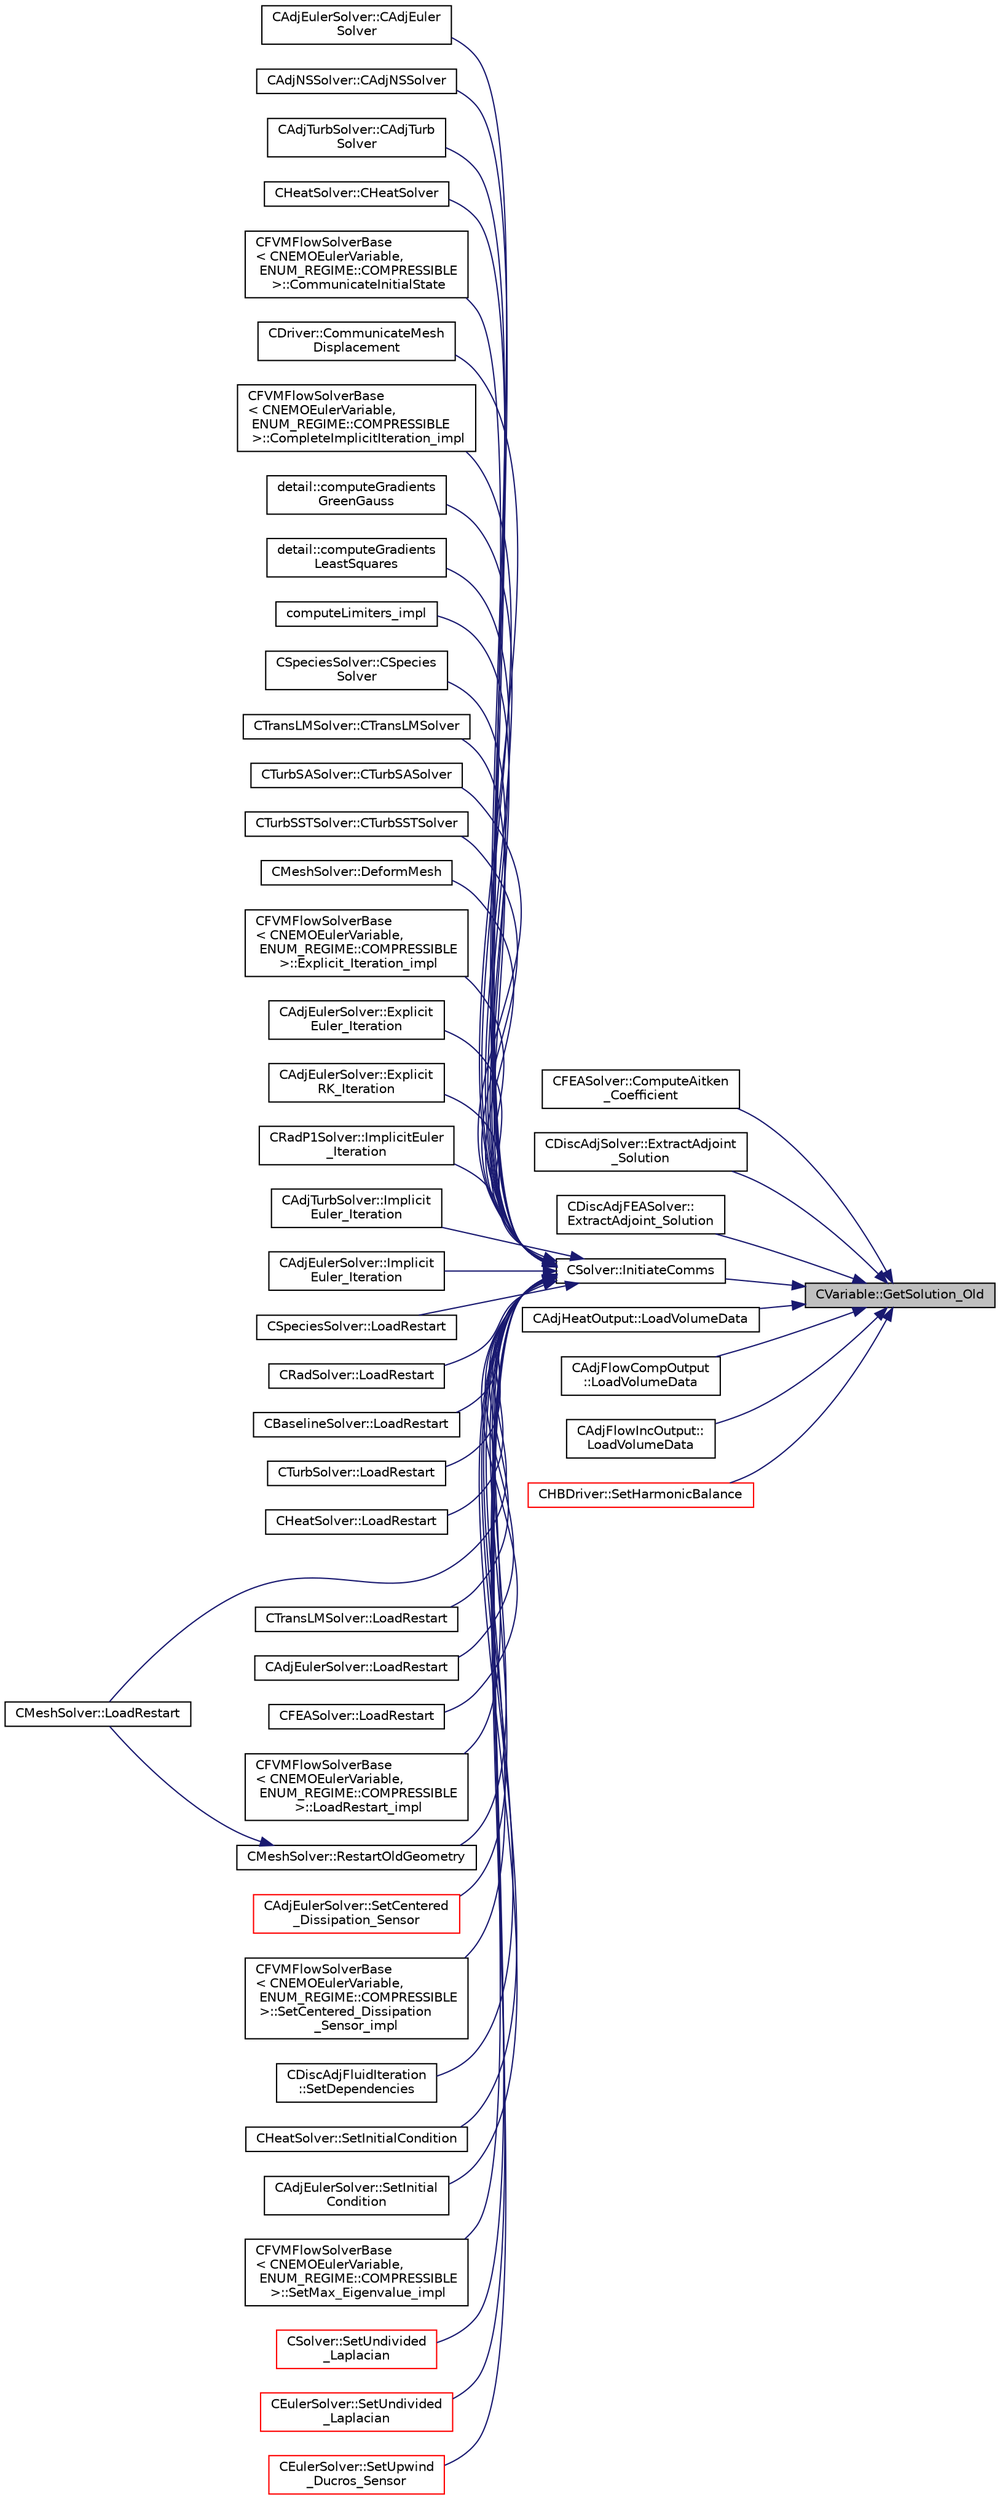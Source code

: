 digraph "CVariable::GetSolution_Old"
{
 // LATEX_PDF_SIZE
  edge [fontname="Helvetica",fontsize="10",labelfontname="Helvetica",labelfontsize="10"];
  node [fontname="Helvetica",fontsize="10",shape=record];
  rankdir="RL";
  Node1 [label="CVariable::GetSolution_Old",height=0.2,width=0.4,color="black", fillcolor="grey75", style="filled", fontcolor="black",tooltip="Get the old solution of the problem (Runge-Kutta method)"];
  Node1 -> Node2 [dir="back",color="midnightblue",fontsize="10",style="solid",fontname="Helvetica"];
  Node2 [label="CFEASolver::ComputeAitken\l_Coefficient",height=0.2,width=0.4,color="black", fillcolor="white", style="filled",URL="$classCFEASolver.html#a156f56cb6deb953168b9d1492d3863a6",tooltip="Computation of Aitken's coefficient."];
  Node1 -> Node3 [dir="back",color="midnightblue",fontsize="10",style="solid",fontname="Helvetica"];
  Node3 [label="CDiscAdjSolver::ExtractAdjoint\l_Solution",height=0.2,width=0.4,color="black", fillcolor="white", style="filled",URL="$classCDiscAdjSolver.html#a197e13969a8007038486acaabc5902c8",tooltip="Sets the adjoint values of the input variables of the flow (+turb.) iteration after tape has been eva..."];
  Node1 -> Node4 [dir="back",color="midnightblue",fontsize="10",style="solid",fontname="Helvetica"];
  Node4 [label="CDiscAdjFEASolver::\lExtractAdjoint_Solution",height=0.2,width=0.4,color="black", fillcolor="white", style="filled",URL="$classCDiscAdjFEASolver.html#a04c82d7de659c5882a0898bd4e73cdc2",tooltip="Sets the adjoint values of the input variables of the flow (+turb.) iteration after tape has been eva..."];
  Node1 -> Node5 [dir="back",color="midnightblue",fontsize="10",style="solid",fontname="Helvetica"];
  Node5 [label="CSolver::InitiateComms",height=0.2,width=0.4,color="black", fillcolor="white", style="filled",URL="$classCSolver.html#a7c5c26e7f006b4bb7e93582d839cf09d",tooltip="Routine to load a solver quantity into the data structures for MPI point-to-point communication and t..."];
  Node5 -> Node6 [dir="back",color="midnightblue",fontsize="10",style="solid",fontname="Helvetica"];
  Node6 [label="CAdjEulerSolver::CAdjEuler\lSolver",height=0.2,width=0.4,color="black", fillcolor="white", style="filled",URL="$classCAdjEulerSolver.html#a0a739888df9436d4707665d152a7af1a",tooltip=" "];
  Node5 -> Node7 [dir="back",color="midnightblue",fontsize="10",style="solid",fontname="Helvetica"];
  Node7 [label="CAdjNSSolver::CAdjNSSolver",height=0.2,width=0.4,color="black", fillcolor="white", style="filled",URL="$classCAdjNSSolver.html#a323f1dc7c0b9fe00d1911eeeea365d46",tooltip=" "];
  Node5 -> Node8 [dir="back",color="midnightblue",fontsize="10",style="solid",fontname="Helvetica"];
  Node8 [label="CAdjTurbSolver::CAdjTurb\lSolver",height=0.2,width=0.4,color="black", fillcolor="white", style="filled",URL="$classCAdjTurbSolver.html#a621bdae0b081f25a67425cc037cd90a2",tooltip=" "];
  Node5 -> Node9 [dir="back",color="midnightblue",fontsize="10",style="solid",fontname="Helvetica"];
  Node9 [label="CHeatSolver::CHeatSolver",height=0.2,width=0.4,color="black", fillcolor="white", style="filled",URL="$classCHeatSolver.html#a89c9ece2b98a950e53f4ee9482968186",tooltip="Constructor of the class."];
  Node5 -> Node10 [dir="back",color="midnightblue",fontsize="10",style="solid",fontname="Helvetica"];
  Node10 [label="CFVMFlowSolverBase\l\< CNEMOEulerVariable,\l ENUM_REGIME::COMPRESSIBLE\l \>::CommunicateInitialState",height=0.2,width=0.4,color="black", fillcolor="white", style="filled",URL="$classCFVMFlowSolverBase.html#ae06b2ffc1a1010f31dcfea2c24dbf46a",tooltip="Communicate the initial solver state."];
  Node5 -> Node11 [dir="back",color="midnightblue",fontsize="10",style="solid",fontname="Helvetica"];
  Node11 [label="CDriver::CommunicateMesh\lDisplacement",height=0.2,width=0.4,color="black", fillcolor="white", style="filled",URL="$classCDriver.html#ab7774dbeec50826a830714585aa45740",tooltip="Communicate the boundary mesh displacements in a python call."];
  Node5 -> Node12 [dir="back",color="midnightblue",fontsize="10",style="solid",fontname="Helvetica"];
  Node12 [label="CFVMFlowSolverBase\l\< CNEMOEulerVariable,\l ENUM_REGIME::COMPRESSIBLE\l \>::CompleteImplicitIteration_impl",height=0.2,width=0.4,color="black", fillcolor="white", style="filled",URL="$classCFVMFlowSolverBase.html#a3eb0fbabf1ce42ccc0fe626473800e09",tooltip="Generic implementation to complete an implicit iteration, i.e. update the solution."];
  Node5 -> Node13 [dir="back",color="midnightblue",fontsize="10",style="solid",fontname="Helvetica"];
  Node13 [label="detail::computeGradients\lGreenGauss",height=0.2,width=0.4,color="black", fillcolor="white", style="filled",URL="$group__FvmAlgos.html#ga031dfb21c1777c986ae93d716ec4568b",tooltip="Compute the gradient of a field using the Green-Gauss theorem."];
  Node5 -> Node14 [dir="back",color="midnightblue",fontsize="10",style="solid",fontname="Helvetica"];
  Node14 [label="detail::computeGradients\lLeastSquares",height=0.2,width=0.4,color="black", fillcolor="white", style="filled",URL="$group__FvmAlgos.html#ga186a32bf8b211a50432fe55a6a608c21",tooltip="Compute the gradient of a field using inverse-distance-weighted or unweighted Least-Squares approxima..."];
  Node5 -> Node15 [dir="back",color="midnightblue",fontsize="10",style="solid",fontname="Helvetica"];
  Node15 [label="computeLimiters_impl",height=0.2,width=0.4,color="black", fillcolor="white", style="filled",URL="$group__FvmAlgos.html#ga4639562695f9dc19f098e6d00fcacde1",tooltip="Generic limiter computation for methods based on one limiter value per point (as opposed to one per e..."];
  Node5 -> Node16 [dir="back",color="midnightblue",fontsize="10",style="solid",fontname="Helvetica"];
  Node16 [label="CSpeciesSolver::CSpecies\lSolver",height=0.2,width=0.4,color="black", fillcolor="white", style="filled",URL="$classCSpeciesSolver.html#a3a7863355bb316fe760afeb1db4ca66c",tooltip="Constructor of the class."];
  Node5 -> Node17 [dir="back",color="midnightblue",fontsize="10",style="solid",fontname="Helvetica"];
  Node17 [label="CTransLMSolver::CTransLMSolver",height=0.2,width=0.4,color="black", fillcolor="white", style="filled",URL="$classCTransLMSolver.html#a4975cbf30f2954e3da1244832999eda0",tooltip=" "];
  Node5 -> Node18 [dir="back",color="midnightblue",fontsize="10",style="solid",fontname="Helvetica"];
  Node18 [label="CTurbSASolver::CTurbSASolver",height=0.2,width=0.4,color="black", fillcolor="white", style="filled",URL="$classCTurbSASolver.html#a06a8b09d1563dd48f364ff6e97c25cd8",tooltip="Constructor."];
  Node5 -> Node19 [dir="back",color="midnightblue",fontsize="10",style="solid",fontname="Helvetica"];
  Node19 [label="CTurbSSTSolver::CTurbSSTSolver",height=0.2,width=0.4,color="black", fillcolor="white", style="filled",URL="$classCTurbSSTSolver.html#a84beba65418c7c2ca4f4843b989b360a",tooltip="Constructor."];
  Node5 -> Node20 [dir="back",color="midnightblue",fontsize="10",style="solid",fontname="Helvetica"];
  Node20 [label="CMeshSolver::DeformMesh",height=0.2,width=0.4,color="black", fillcolor="white", style="filled",URL="$classCMeshSolver.html#a573e4ddd63b680f5705f402ec317820b",tooltip="Grid deformation using the linear elasticity equations."];
  Node5 -> Node21 [dir="back",color="midnightblue",fontsize="10",style="solid",fontname="Helvetica"];
  Node21 [label="CFVMFlowSolverBase\l\< CNEMOEulerVariable,\l ENUM_REGIME::COMPRESSIBLE\l \>::Explicit_Iteration_impl",height=0.2,width=0.4,color="black", fillcolor="white", style="filled",URL="$classCFVMFlowSolverBase.html#ac30c9255150f29da2915a85264a1676c",tooltip="Generic implementation of explicit iterations with a preconditioner."];
  Node5 -> Node22 [dir="back",color="midnightblue",fontsize="10",style="solid",fontname="Helvetica"];
  Node22 [label="CAdjEulerSolver::Explicit\lEuler_Iteration",height=0.2,width=0.4,color="black", fillcolor="white", style="filled",URL="$classCAdjEulerSolver.html#ac6851acd72ffdbf5299680d5d92e065e",tooltip="Update the solution using a explicit Euler scheme."];
  Node5 -> Node23 [dir="back",color="midnightblue",fontsize="10",style="solid",fontname="Helvetica"];
  Node23 [label="CAdjEulerSolver::Explicit\lRK_Iteration",height=0.2,width=0.4,color="black", fillcolor="white", style="filled",URL="$classCAdjEulerSolver.html#a853b9218167a682db73ca73c0fccc2cc",tooltip="Update the solution using a Runge-Kutta strategy."];
  Node5 -> Node24 [dir="back",color="midnightblue",fontsize="10",style="solid",fontname="Helvetica"];
  Node24 [label="CRadP1Solver::ImplicitEuler\l_Iteration",height=0.2,width=0.4,color="black", fillcolor="white", style="filled",URL="$classCRadP1Solver.html#a23716727a079c099d449da9befa86696",tooltip="Update the solution using an implicit solver."];
  Node5 -> Node25 [dir="back",color="midnightblue",fontsize="10",style="solid",fontname="Helvetica"];
  Node25 [label="CAdjTurbSolver::Implicit\lEuler_Iteration",height=0.2,width=0.4,color="black", fillcolor="white", style="filled",URL="$classCAdjTurbSolver.html#a119fd6cc599337fd229174474d69f0fb",tooltip="Update the solution using an implicit solver."];
  Node5 -> Node26 [dir="back",color="midnightblue",fontsize="10",style="solid",fontname="Helvetica"];
  Node26 [label="CAdjEulerSolver::Implicit\lEuler_Iteration",height=0.2,width=0.4,color="black", fillcolor="white", style="filled",URL="$classCAdjEulerSolver.html#ab35fe7a0b2f840506e91d49961e07485",tooltip="Update the solution using an implicit solver."];
  Node5 -> Node27 [dir="back",color="midnightblue",fontsize="10",style="solid",fontname="Helvetica"];
  Node27 [label="CSpeciesSolver::LoadRestart",height=0.2,width=0.4,color="black", fillcolor="white", style="filled",URL="$classCSpeciesSolver.html#a40ecea72824a266fcda6347d08a4fcea",tooltip="Load a solution from a restart file."];
  Node5 -> Node28 [dir="back",color="midnightblue",fontsize="10",style="solid",fontname="Helvetica"];
  Node28 [label="CRadSolver::LoadRestart",height=0.2,width=0.4,color="black", fillcolor="white", style="filled",URL="$classCRadSolver.html#a9f64999fe5bfcb69fb4349d00d6d8ef5",tooltip="Load a solution from a restart file."];
  Node5 -> Node29 [dir="back",color="midnightblue",fontsize="10",style="solid",fontname="Helvetica"];
  Node29 [label="CBaselineSolver::LoadRestart",height=0.2,width=0.4,color="black", fillcolor="white", style="filled",URL="$classCBaselineSolver.html#aa5fad3af8c5b48950679d5c5a3a91ec4",tooltip="Load a solution from a restart file."];
  Node5 -> Node30 [dir="back",color="midnightblue",fontsize="10",style="solid",fontname="Helvetica"];
  Node30 [label="CTurbSolver::LoadRestart",height=0.2,width=0.4,color="black", fillcolor="white", style="filled",URL="$classCTurbSolver.html#a7b62bcdb84f3345f560a6110905d7fb3",tooltip="Load a solution from a restart file."];
  Node5 -> Node31 [dir="back",color="midnightblue",fontsize="10",style="solid",fontname="Helvetica"];
  Node31 [label="CHeatSolver::LoadRestart",height=0.2,width=0.4,color="black", fillcolor="white", style="filled",URL="$classCHeatSolver.html#a0cc2cf63a1cd34b15be77cf3233beaae",tooltip="Load a solution from a restart file."];
  Node5 -> Node32 [dir="back",color="midnightblue",fontsize="10",style="solid",fontname="Helvetica"];
  Node32 [label="CMeshSolver::LoadRestart",height=0.2,width=0.4,color="black", fillcolor="white", style="filled",URL="$classCMeshSolver.html#a7049d436ca386344acd2424eceb39ef4",tooltip="Load a solution from a restart file."];
  Node5 -> Node33 [dir="back",color="midnightblue",fontsize="10",style="solid",fontname="Helvetica"];
  Node33 [label="CTransLMSolver::LoadRestart",height=0.2,width=0.4,color="black", fillcolor="white", style="filled",URL="$classCTransLMSolver.html#a6f940c3ebc5092d9d06306159300713d",tooltip="Load a solution from a restart file."];
  Node5 -> Node34 [dir="back",color="midnightblue",fontsize="10",style="solid",fontname="Helvetica"];
  Node34 [label="CAdjEulerSolver::LoadRestart",height=0.2,width=0.4,color="black", fillcolor="white", style="filled",URL="$classCAdjEulerSolver.html#a4bc9fada01b433e9194d4c0d67adbbbd",tooltip="Load a solution from a restart file."];
  Node5 -> Node35 [dir="back",color="midnightblue",fontsize="10",style="solid",fontname="Helvetica"];
  Node35 [label="CFEASolver::LoadRestart",height=0.2,width=0.4,color="black", fillcolor="white", style="filled",URL="$classCFEASolver.html#ac693299e88dfc4daaf1b2f410ec8351d",tooltip="Load a solution from a restart file."];
  Node5 -> Node36 [dir="back",color="midnightblue",fontsize="10",style="solid",fontname="Helvetica"];
  Node36 [label="CFVMFlowSolverBase\l\< CNEMOEulerVariable,\l ENUM_REGIME::COMPRESSIBLE\l \>::LoadRestart_impl",height=0.2,width=0.4,color="black", fillcolor="white", style="filled",URL="$classCFVMFlowSolverBase.html#a7cf80881bcda9a08b9c8cf78e7a3bc8d",tooltip="General implementation to load a flow solution from a restart file."];
  Node5 -> Node37 [dir="back",color="midnightblue",fontsize="10",style="solid",fontname="Helvetica"];
  Node37 [label="CMeshSolver::RestartOldGeometry",height=0.2,width=0.4,color="black", fillcolor="white", style="filled",URL="$classCMeshSolver.html#accd7241ab78f3ccd19e918ccda4fb6e3",tooltip="Load the geometries at the previous time states n and nM1."];
  Node37 -> Node32 [dir="back",color="midnightblue",fontsize="10",style="solid",fontname="Helvetica"];
  Node5 -> Node38 [dir="back",color="midnightblue",fontsize="10",style="solid",fontname="Helvetica"];
  Node38 [label="CAdjEulerSolver::SetCentered\l_Dissipation_Sensor",height=0.2,width=0.4,color="red", fillcolor="white", style="filled",URL="$classCAdjEulerSolver.html#af1b72ed76900f821d2f51942cb4252db",tooltip="Compute the sensor for higher order dissipation control in rotating problems."];
  Node5 -> Node41 [dir="back",color="midnightblue",fontsize="10",style="solid",fontname="Helvetica"];
  Node41 [label="CFVMFlowSolverBase\l\< CNEMOEulerVariable,\l ENUM_REGIME::COMPRESSIBLE\l \>::SetCentered_Dissipation\l_Sensor_impl",height=0.2,width=0.4,color="black", fillcolor="white", style="filled",URL="$classCFVMFlowSolverBase.html#afb9ed896e3882658d23042a5ee15c9d2",tooltip="Compute the dissipation sensor for centered schemes."];
  Node5 -> Node42 [dir="back",color="midnightblue",fontsize="10",style="solid",fontname="Helvetica"];
  Node42 [label="CDiscAdjFluidIteration\l::SetDependencies",height=0.2,width=0.4,color="black", fillcolor="white", style="filled",URL="$classCDiscAdjFluidIteration.html#a5a072cbc3a0125554ba8be60d7261283",tooltip="Compute necessary variables that depend on the conservative variables or the mesh node positions (e...."];
  Node5 -> Node43 [dir="back",color="midnightblue",fontsize="10",style="solid",fontname="Helvetica"];
  Node43 [label="CHeatSolver::SetInitialCondition",height=0.2,width=0.4,color="black", fillcolor="white", style="filled",URL="$classCHeatSolver.html#a1faf13aa03d2eed01366294a83622cab",tooltip="Set the initial condition for the FEM structural problem."];
  Node5 -> Node44 [dir="back",color="midnightblue",fontsize="10",style="solid",fontname="Helvetica"];
  Node44 [label="CAdjEulerSolver::SetInitial\lCondition",height=0.2,width=0.4,color="black", fillcolor="white", style="filled",URL="$classCAdjEulerSolver.html#aeefdb4354432a35e1fc5c7db5a5f8043",tooltip="Set the initial condition for the Euler Equations."];
  Node5 -> Node45 [dir="back",color="midnightblue",fontsize="10",style="solid",fontname="Helvetica"];
  Node45 [label="CFVMFlowSolverBase\l\< CNEMOEulerVariable,\l ENUM_REGIME::COMPRESSIBLE\l \>::SetMax_Eigenvalue_impl",height=0.2,width=0.4,color="black", fillcolor="white", style="filled",URL="$classCFVMFlowSolverBase.html#adc3a96a8ca25902058864c18b533192d",tooltip="Compute the max eigenvalue, gemeric implementation."];
  Node5 -> Node46 [dir="back",color="midnightblue",fontsize="10",style="solid",fontname="Helvetica"];
  Node46 [label="CSolver::SetUndivided\l_Laplacian",height=0.2,width=0.4,color="red", fillcolor="white", style="filled",URL="$classCSolver.html#ae9fa6bf0e3ef0dff07dd85e0a87eef4d",tooltip="Compute the undivided laplacian for the solution variables."];
  Node5 -> Node51 [dir="back",color="midnightblue",fontsize="10",style="solid",fontname="Helvetica"];
  Node51 [label="CEulerSolver::SetUndivided\l_Laplacian",height=0.2,width=0.4,color="red", fillcolor="white", style="filled",URL="$classCEulerSolver.html#a82314e58faf4d98a5f3733f43d64de92",tooltip="Compute the undivided laplacian for the solution."];
  Node5 -> Node55 [dir="back",color="midnightblue",fontsize="10",style="solid",fontname="Helvetica"];
  Node55 [label="CEulerSolver::SetUpwind\l_Ducros_Sensor",height=0.2,width=0.4,color="red", fillcolor="white", style="filled",URL="$classCEulerSolver.html#aad67b818e2f5c133118d2a4cca7845f3",tooltip="Compute Ducros Sensor for Roe Dissipation."];
  Node1 -> Node56 [dir="back",color="midnightblue",fontsize="10",style="solid",fontname="Helvetica"];
  Node56 [label="CAdjHeatOutput::LoadVolumeData",height=0.2,width=0.4,color="black", fillcolor="white", style="filled",URL="$classCAdjHeatOutput.html#a9b64b0f5e1efdcf6c8b9cf88bd6be0ee",tooltip="Set the values of the volume output fields for a point."];
  Node1 -> Node57 [dir="back",color="midnightblue",fontsize="10",style="solid",fontname="Helvetica"];
  Node57 [label="CAdjFlowCompOutput\l::LoadVolumeData",height=0.2,width=0.4,color="black", fillcolor="white", style="filled",URL="$classCAdjFlowCompOutput.html#af9dae5d732938078bdea138bde373293",tooltip="Set the values of the volume output fields for a point."];
  Node1 -> Node58 [dir="back",color="midnightblue",fontsize="10",style="solid",fontname="Helvetica"];
  Node58 [label="CAdjFlowIncOutput::\lLoadVolumeData",height=0.2,width=0.4,color="black", fillcolor="white", style="filled",URL="$classCAdjFlowIncOutput.html#ab5f6dd5188bd1d48f03b17c550d98898",tooltip="Set the values of the volume output fields for a point."];
  Node1 -> Node59 [dir="back",color="midnightblue",fontsize="10",style="solid",fontname="Helvetica"];
  Node59 [label="CHBDriver::SetHarmonicBalance",height=0.2,width=0.4,color="red", fillcolor="white", style="filled",URL="$classCHBDriver.html#a1c864c75002bc45dc6fdb4593e6b5fe3",tooltip="Computation and storage of the Harmonic Balance method source terms."];
}
